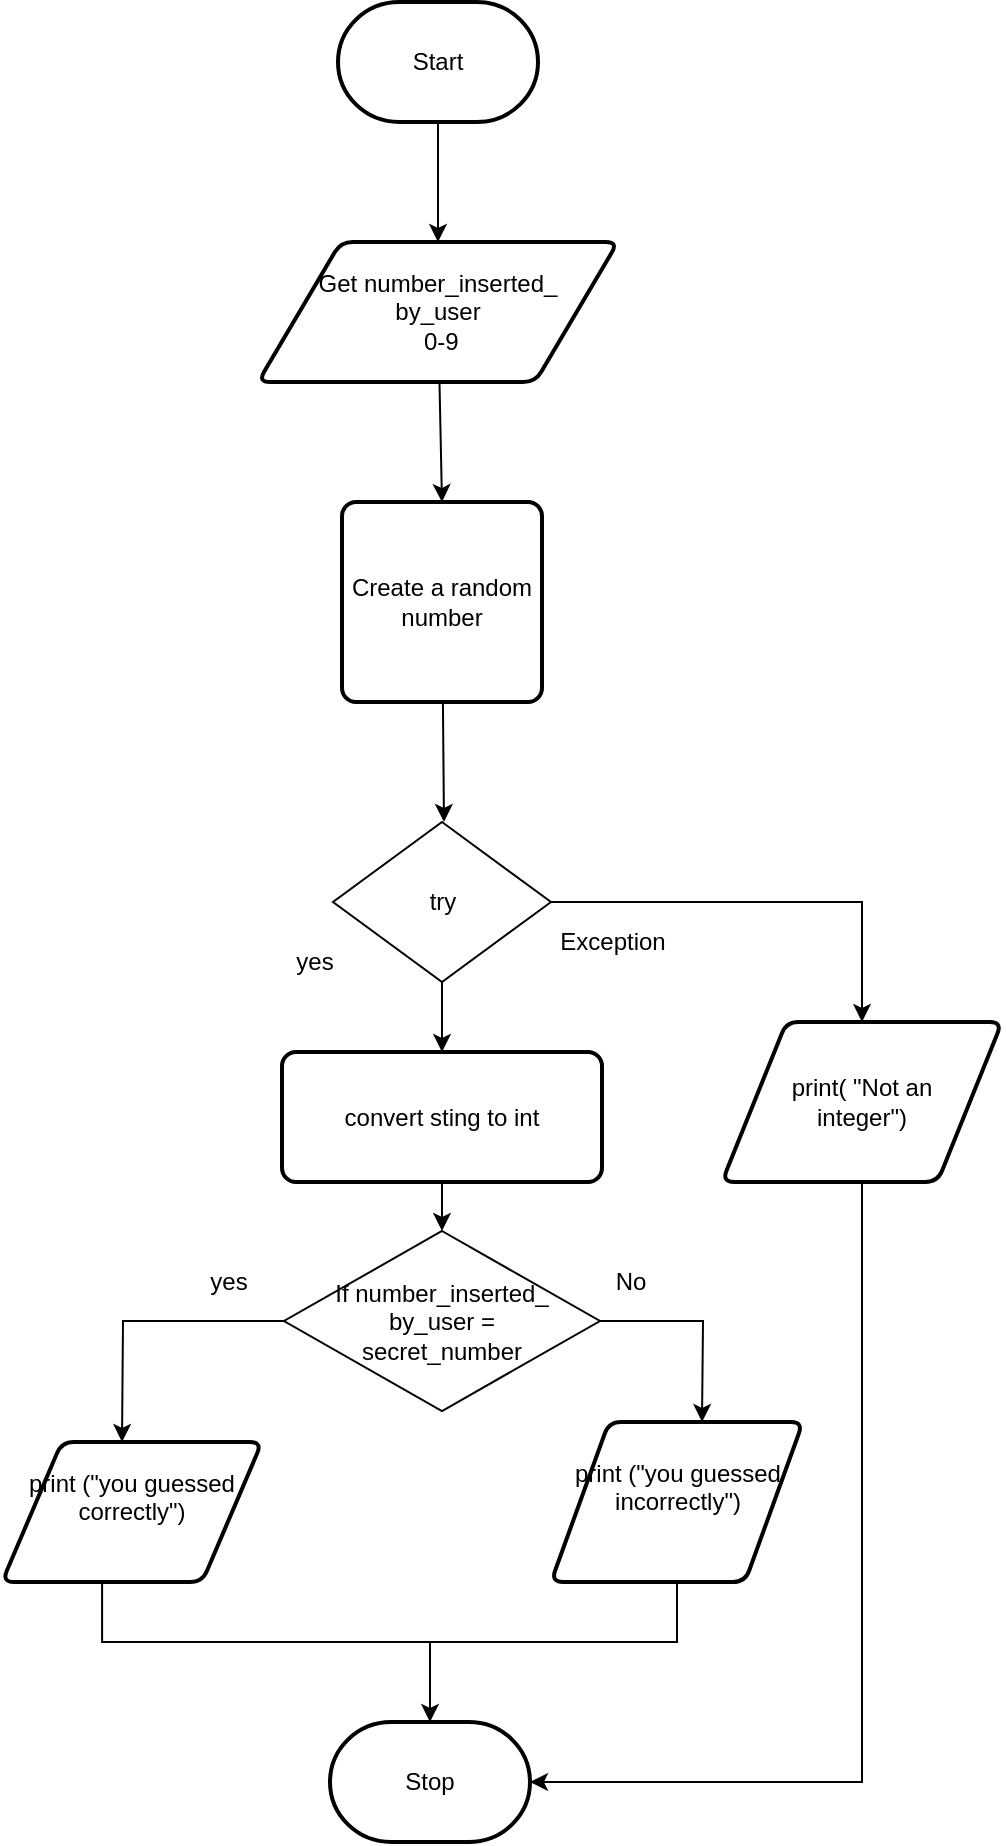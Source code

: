 <mxfile>
    <diagram id="tEkDgDE-wPQ_KRk3QcAn" name="Page-1">
        <mxGraphModel dx="1074" dy="709" grid="1" gridSize="10" guides="1" tooltips="1" connect="1" arrows="1" fold="1" page="1" pageScale="1" pageWidth="827" pageHeight="1169" math="0" shadow="0">
            <root>
                <mxCell id="0"/>
                <mxCell id="1" parent="0"/>
                <mxCell id="2" style="edgeStyle=none;html=1;" edge="1" parent="1" source="3" target="5">
                    <mxGeometry relative="1" as="geometry"/>
                </mxCell>
                <mxCell id="3" value="Start" style="strokeWidth=2;html=1;shape=mxgraph.flowchart.terminator;whiteSpace=wrap;" vertex="1" parent="1">
                    <mxGeometry x="358" y="10" width="100" height="60" as="geometry"/>
                </mxCell>
                <mxCell id="4" style="edgeStyle=none;html=1;" edge="1" parent="1" source="5">
                    <mxGeometry relative="1" as="geometry">
                        <mxPoint x="410" y="260" as="targetPoint"/>
                    </mxGeometry>
                </mxCell>
                <mxCell id="5" value="Get number_inserted_&lt;br&gt;by_user&lt;br&gt;&amp;nbsp;0-9" style="shape=parallelogram;html=1;strokeWidth=2;perimeter=parallelogramPerimeter;whiteSpace=wrap;rounded=1;arcSize=12;size=0.23;" vertex="1" parent="1">
                    <mxGeometry x="318" y="130" width="180" height="70" as="geometry"/>
                </mxCell>
                <mxCell id="6" style="edgeStyle=elbowEdgeStyle;rounded=0;html=1;fontSize=18;" edge="1" parent="1" target="7">
                    <mxGeometry relative="1" as="geometry">
                        <mxPoint x="404" y="830" as="sourcePoint"/>
                    </mxGeometry>
                </mxCell>
                <mxCell id="7" value="Stop" style="strokeWidth=2;html=1;shape=mxgraph.flowchart.terminator;whiteSpace=wrap;" vertex="1" parent="1">
                    <mxGeometry x="354" y="870" width="100" height="60" as="geometry"/>
                </mxCell>
                <mxCell id="8" style="edgeStyle=none;html=1;" edge="1" parent="1" source="9">
                    <mxGeometry relative="1" as="geometry">
                        <mxPoint x="411" y="420" as="targetPoint"/>
                    </mxGeometry>
                </mxCell>
                <mxCell id="9" value="Create a random number" style="rounded=1;whiteSpace=wrap;html=1;absoluteArcSize=1;arcSize=14;strokeWidth=2;" vertex="1" parent="1">
                    <mxGeometry x="360" y="260" width="100" height="100" as="geometry"/>
                </mxCell>
                <mxCell id="10" style="edgeStyle=elbowEdgeStyle;html=1;fontSize=18;entryX=1;entryY=0.5;entryDx=0;entryDy=0;entryPerimeter=0;rounded=0;" edge="1" parent="1" source="11" target="7">
                    <mxGeometry relative="1" as="geometry">
                        <mxPoint x="620" y="790" as="targetPoint"/>
                        <Array as="points">
                            <mxPoint x="620" y="720"/>
                            <mxPoint x="630" y="720"/>
                            <mxPoint x="620" y="610"/>
                            <mxPoint x="730" y="700"/>
                        </Array>
                    </mxGeometry>
                </mxCell>
                <mxCell id="11" value="print( &quot;Not an &lt;br&gt;integer&quot;)" style="shape=parallelogram;html=1;strokeWidth=2;perimeter=parallelogramPerimeter;whiteSpace=wrap;rounded=1;arcSize=12;size=0.23;" vertex="1" parent="1">
                    <mxGeometry x="550" y="520" width="140" height="80" as="geometry"/>
                </mxCell>
                <mxCell id="12" style="edgeStyle=none;html=1;entryX=0.5;entryY=0;entryDx=0;entryDy=0;" edge="1" parent="1" source="14" target="23">
                    <mxGeometry relative="1" as="geometry">
                        <mxPoint x="410" y="530" as="targetPoint"/>
                    </mxGeometry>
                </mxCell>
                <mxCell id="13" style="edgeStyle=orthogonalEdgeStyle;html=1;rounded=0;" edge="1" parent="1" source="14" target="11">
                    <mxGeometry relative="1" as="geometry">
                        <mxPoint x="650" y="510" as="targetPoint"/>
                        <Array as="points">
                            <mxPoint x="620" y="460"/>
                        </Array>
                    </mxGeometry>
                </mxCell>
                <mxCell id="14" value="try" style="rhombus;whiteSpace=wrap;html=1;" vertex="1" parent="1">
                    <mxGeometry x="355.5" y="420" width="109" height="80" as="geometry"/>
                </mxCell>
                <mxCell id="15" style="edgeStyle=orthogonalEdgeStyle;rounded=0;html=1;" edge="1" parent="1" source="17">
                    <mxGeometry relative="1" as="geometry">
                        <mxPoint x="250" y="730" as="targetPoint"/>
                    </mxGeometry>
                </mxCell>
                <mxCell id="16" style="edgeStyle=orthogonalEdgeStyle;rounded=0;html=1;" edge="1" parent="1" source="17">
                    <mxGeometry relative="1" as="geometry">
                        <mxPoint x="540" y="720" as="targetPoint"/>
                    </mxGeometry>
                </mxCell>
                <mxCell id="17" value="If number_inserted_&lt;br&gt;by_user = &lt;br&gt;secret_number" style="rhombus;whiteSpace=wrap;html=1;" vertex="1" parent="1">
                    <mxGeometry x="331" y="624.5" width="158" height="90" as="geometry"/>
                </mxCell>
                <mxCell id="18" value="Exception" style="text;html=1;align=center;verticalAlign=middle;resizable=0;points=[];autosize=1;strokeColor=none;fillColor=none;" vertex="1" parent="1">
                    <mxGeometry x="460" y="470" width="70" height="20" as="geometry"/>
                </mxCell>
                <mxCell id="19" value="yes" style="text;html=1;align=center;verticalAlign=middle;resizable=0;points=[];autosize=1;strokeColor=none;fillColor=none;" vertex="1" parent="1">
                    <mxGeometry x="331" y="480" width="30" height="20" as="geometry"/>
                </mxCell>
                <mxCell id="20" value="print (&quot;you guessed correctly&quot;)&lt;br&gt;&amp;nbsp;" style="shape=parallelogram;html=1;strokeWidth=2;perimeter=parallelogramPerimeter;whiteSpace=wrap;rounded=1;arcSize=12;size=0.23;" vertex="1" parent="1">
                    <mxGeometry x="190" y="730" width="130" height="70" as="geometry"/>
                </mxCell>
                <mxCell id="21" value="print (&quot;you guessed incorrectly&quot;)&lt;br&gt;&amp;nbsp;" style="shape=parallelogram;html=1;strokeWidth=2;perimeter=parallelogramPerimeter;whiteSpace=wrap;rounded=1;arcSize=12;size=0.23;" vertex="1" parent="1">
                    <mxGeometry x="464.5" y="720" width="126" height="80" as="geometry"/>
                </mxCell>
                <mxCell id="22" style="edgeStyle=orthogonalEdgeStyle;rounded=0;html=1;" edge="1" parent="1" source="23" target="17">
                    <mxGeometry relative="1" as="geometry">
                        <Array as="points">
                            <mxPoint x="409" y="660"/>
                            <mxPoint x="409" y="660"/>
                        </Array>
                    </mxGeometry>
                </mxCell>
                <mxCell id="23" value="convert sting to int" style="rounded=1;whiteSpace=wrap;html=1;absoluteArcSize=1;arcSize=14;strokeWidth=2;" vertex="1" parent="1">
                    <mxGeometry x="330" y="535" width="160" height="65" as="geometry"/>
                </mxCell>
                <mxCell id="24" value="" style="endArrow=none;html=1;rounded=0;edgeStyle=elbowEdgeStyle;elbow=vertical;entryX=0.5;entryY=1;entryDx=0;entryDy=0;exitX=0.385;exitY=1;exitDx=0;exitDy=0;exitPerimeter=0;" edge="1" parent="1" source="20" target="21">
                    <mxGeometry width="50" height="50" relative="1" as="geometry">
                        <mxPoint x="239" y="830" as="sourcePoint"/>
                        <mxPoint x="569" y="830" as="targetPoint"/>
                        <Array as="points">
                            <mxPoint x="400" y="830"/>
                            <mxPoint x="255" y="830"/>
                            <mxPoint x="380" y="830"/>
                        </Array>
                    </mxGeometry>
                </mxCell>
                <mxCell id="25" value="yes" style="text;html=1;align=center;verticalAlign=middle;resizable=0;points=[];autosize=1;strokeColor=none;fillColor=none;" vertex="1" parent="1">
                    <mxGeometry x="288" y="640" width="30" height="20" as="geometry"/>
                </mxCell>
                <mxCell id="26" value="No" style="text;html=1;align=center;verticalAlign=middle;resizable=0;points=[];autosize=1;strokeColor=none;fillColor=none;" vertex="1" parent="1">
                    <mxGeometry x="489" y="640" width="30" height="20" as="geometry"/>
                </mxCell>
            </root>
        </mxGraphModel>
    </diagram>
</mxfile>
